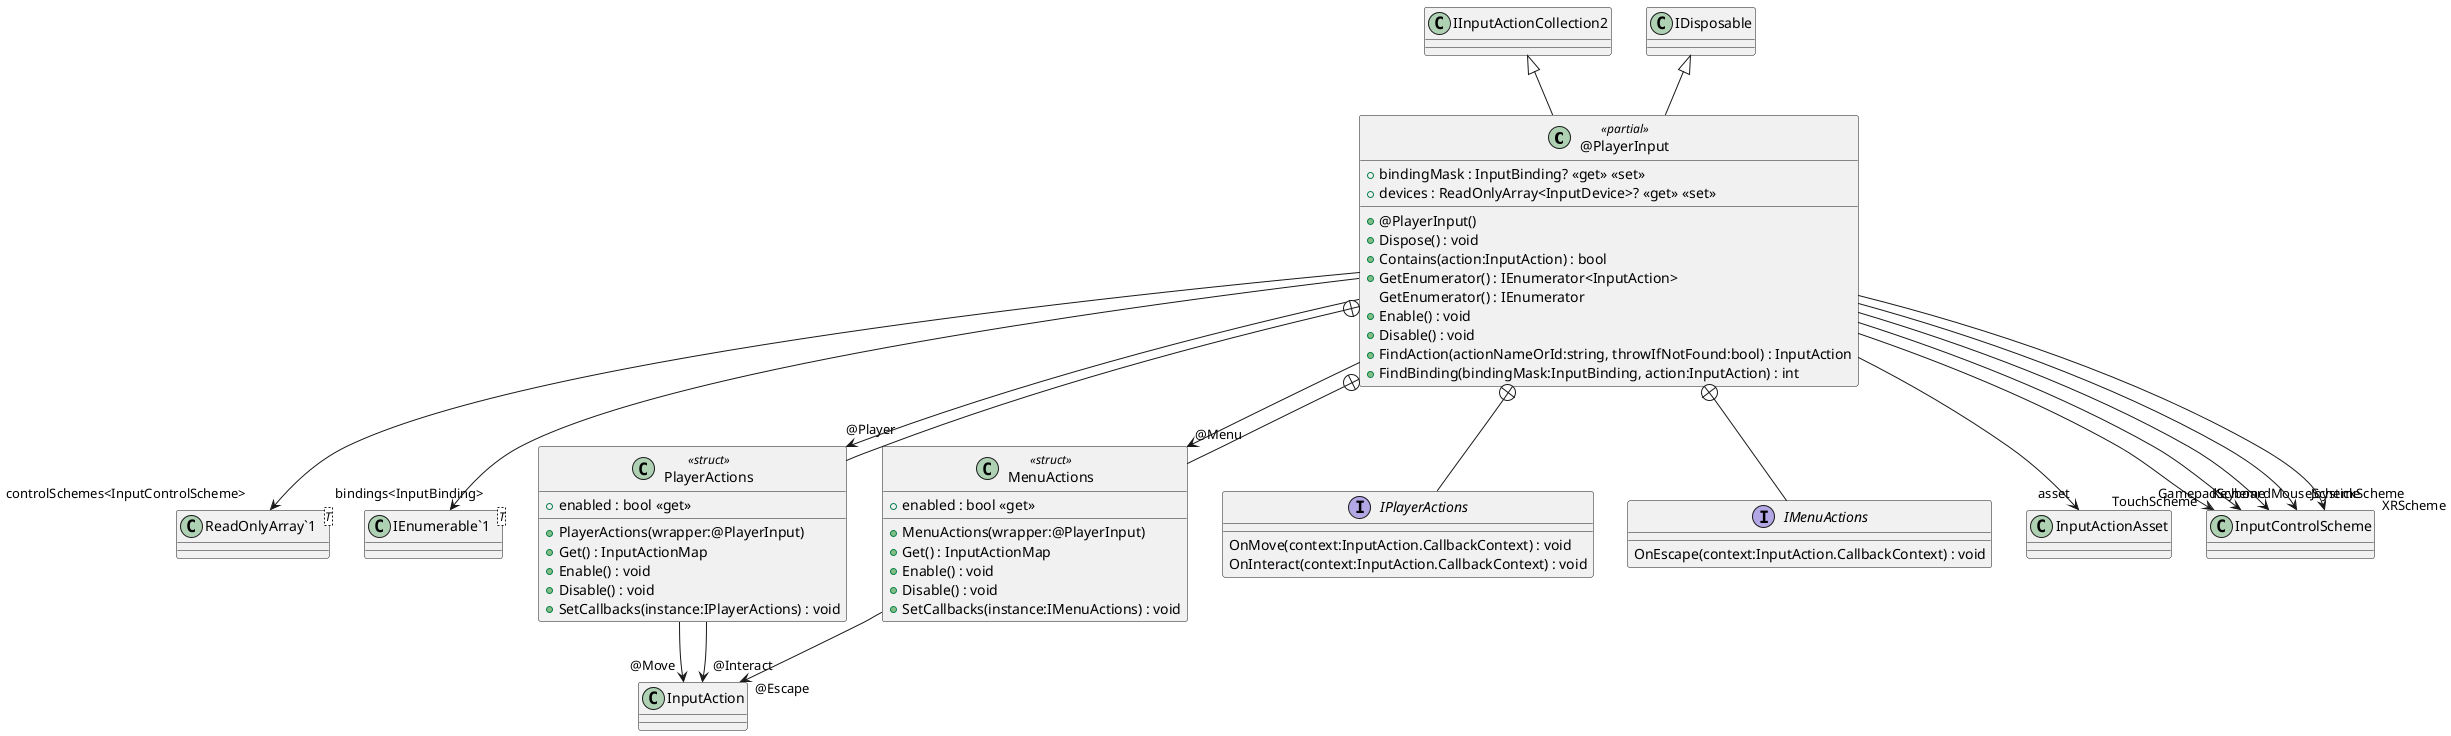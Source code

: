 @startuml
class "@PlayerInput" <<partial>> {
    + @PlayerInput()
    + Dispose() : void
    + bindingMask : InputBinding? <<get>> <<set>>
    + devices : ReadOnlyArray<InputDevice>? <<get>> <<set>>
    + Contains(action:InputAction) : bool
    + GetEnumerator() : IEnumerator<InputAction>
    GetEnumerator() : IEnumerator
    + Enable() : void
    + Disable() : void
    + FindAction(actionNameOrId:string, throwIfNotFound:bool) : InputAction
    + FindBinding(bindingMask:InputBinding, action:InputAction) : int
}
class "ReadOnlyArray`1"<T> {
}
class "IEnumerable`1"<T> {
}
class PlayerActions <<struct>> {
    + PlayerActions(wrapper:@PlayerInput)
    + Get() : InputActionMap
    + Enable() : void
    + Disable() : void
    + enabled : bool <<get>>
    + SetCallbacks(instance:IPlayerActions) : void
}
class MenuActions <<struct>> {
    + MenuActions(wrapper:@PlayerInput)
    + Get() : InputActionMap
    + Enable() : void
    + Disable() : void
    + enabled : bool <<get>>
    + SetCallbacks(instance:IMenuActions) : void
}
interface IPlayerActions {
    OnMove(context:InputAction.CallbackContext) : void
    OnInteract(context:InputAction.CallbackContext) : void
}
interface IMenuActions {
    OnEscape(context:InputAction.CallbackContext) : void
}
IInputActionCollection2 <|-- "@PlayerInput"
IDisposable <|-- "@PlayerInput"
"@PlayerInput" --> "asset" InputActionAsset
"@PlayerInput" --> "controlSchemes<InputControlScheme>" "ReadOnlyArray`1"
"@PlayerInput" --> "bindings<InputBinding>" "IEnumerable`1"
"@PlayerInput" --> "@Player" PlayerActions
"@PlayerInput" --> "@Menu" MenuActions
"@PlayerInput" --> "KeyboardMouseScheme" InputControlScheme
"@PlayerInput" --> "GamepadScheme" InputControlScheme
"@PlayerInput" --> "TouchScheme" InputControlScheme
"@PlayerInput" --> "JoystickScheme" InputControlScheme
"@PlayerInput" --> "XRScheme" InputControlScheme
"@PlayerInput" +-- PlayerActions
PlayerActions --> "@Move" InputAction
PlayerActions --> "@Interact" InputAction
"@PlayerInput" +-- MenuActions
MenuActions --> "@Escape" InputAction
"@PlayerInput" +-- IPlayerActions
"@PlayerInput" +-- IMenuActions
@enduml
